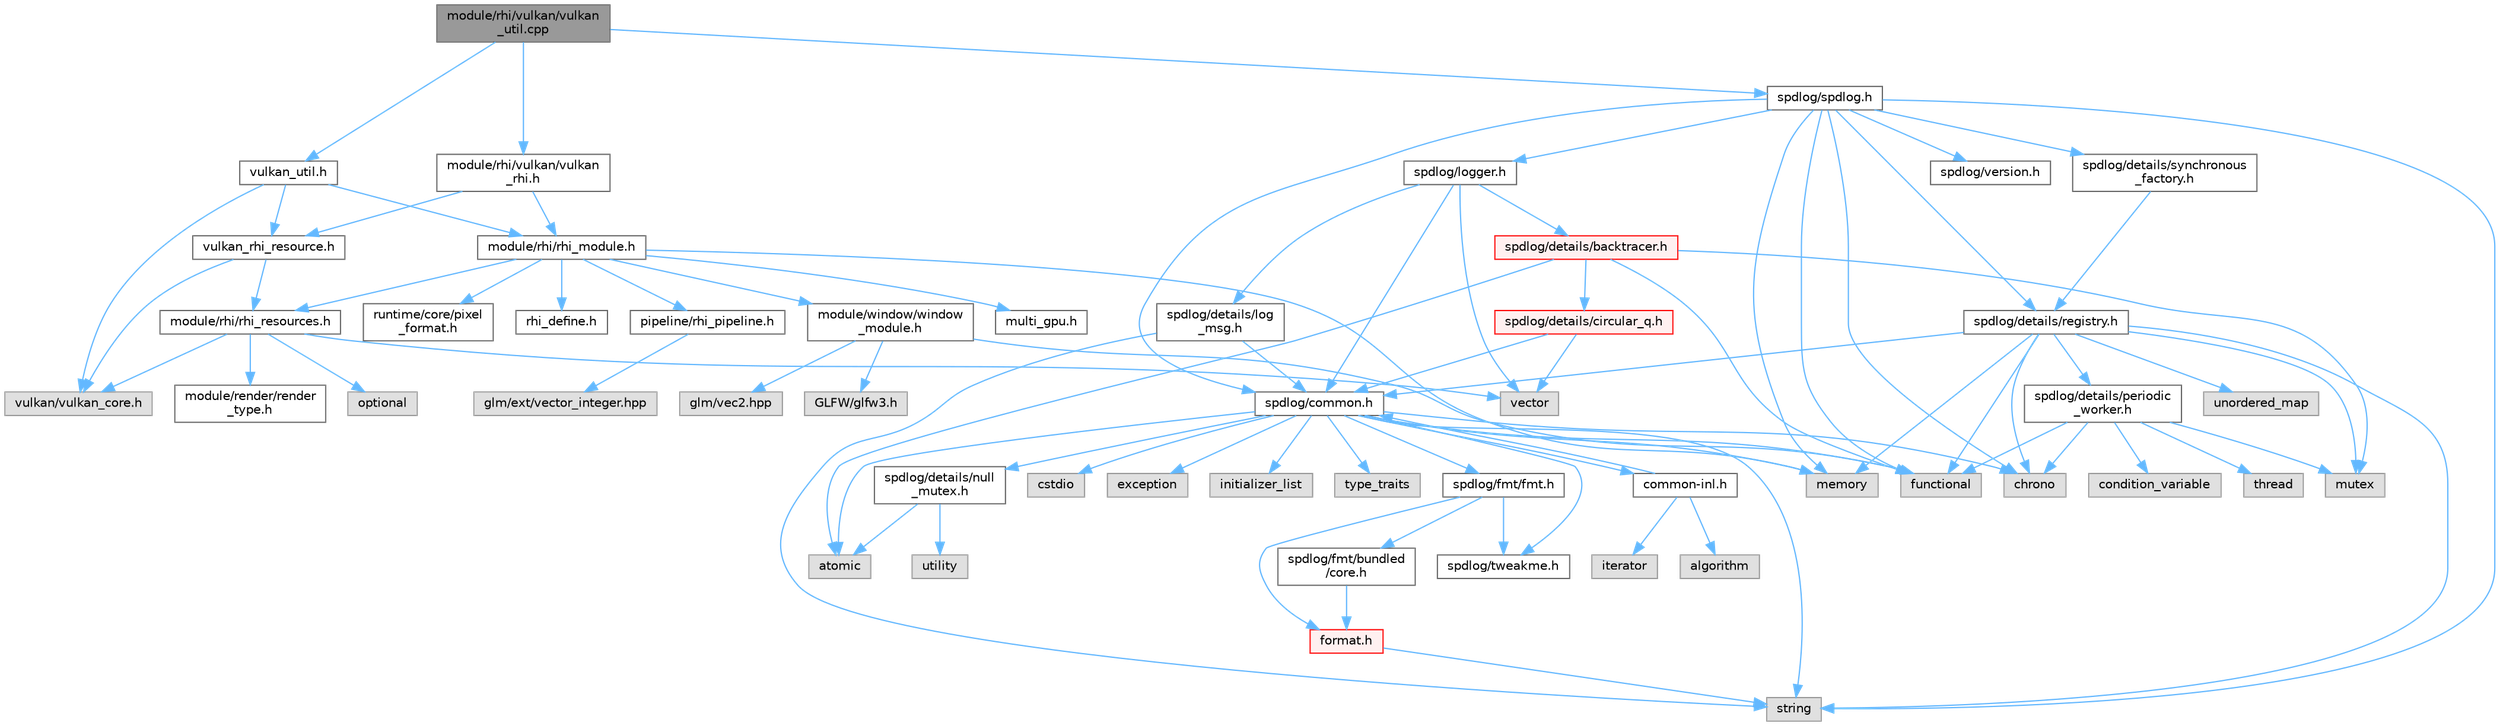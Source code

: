 digraph "module/rhi/vulkan/vulkan_util.cpp"
{
 // LATEX_PDF_SIZE
  bgcolor="transparent";
  edge [fontname=Helvetica,fontsize=10,labelfontname=Helvetica,labelfontsize=10];
  node [fontname=Helvetica,fontsize=10,shape=box,height=0.2,width=0.4];
  Node1 [id="Node000001",label="module/rhi/vulkan/vulkan\l_util.cpp",height=0.2,width=0.4,color="gray40", fillcolor="grey60", style="filled", fontcolor="black",tooltip=" "];
  Node1 -> Node2 [id="edge1_Node000001_Node000002",color="steelblue1",style="solid",tooltip=" "];
  Node2 [id="Node000002",label="vulkan_util.h",height=0.2,width=0.4,color="grey40", fillcolor="white", style="filled",URL="$vulkan__util_8h.html",tooltip=" "];
  Node2 -> Node3 [id="edge2_Node000002_Node000003",color="steelblue1",style="solid",tooltip=" "];
  Node3 [id="Node000003",label="vulkan/vulkan_core.h",height=0.2,width=0.4,color="grey60", fillcolor="#E0E0E0", style="filled",tooltip=" "];
  Node2 -> Node4 [id="edge3_Node000002_Node000004",color="steelblue1",style="solid",tooltip=" "];
  Node4 [id="Node000004",label="vulkan_rhi_resource.h",height=0.2,width=0.4,color="grey40", fillcolor="white", style="filled",URL="$vulkan__rhi__resource_8h.html",tooltip=" "];
  Node4 -> Node3 [id="edge4_Node000004_Node000003",color="steelblue1",style="solid",tooltip=" "];
  Node4 -> Node5 [id="edge5_Node000004_Node000005",color="steelblue1",style="solid",tooltip=" "];
  Node5 [id="Node000005",label="module/rhi/rhi_resources.h",height=0.2,width=0.4,color="grey40", fillcolor="white", style="filled",URL="$rhi__resources_8h.html",tooltip=" "];
  Node5 -> Node6 [id="edge6_Node000005_Node000006",color="steelblue1",style="solid",tooltip=" "];
  Node6 [id="Node000006",label="optional",height=0.2,width=0.4,color="grey60", fillcolor="#E0E0E0", style="filled",tooltip=" "];
  Node5 -> Node3 [id="edge7_Node000005_Node000003",color="steelblue1",style="solid",tooltip=" "];
  Node5 -> Node7 [id="edge8_Node000005_Node000007",color="steelblue1",style="solid",tooltip=" "];
  Node7 [id="Node000007",label="module/render/render\l_type.h",height=0.2,width=0.4,color="grey40", fillcolor="white", style="filled",URL="$render__type_8h.html",tooltip=" "];
  Node5 -> Node8 [id="edge9_Node000005_Node000008",color="steelblue1",style="solid",tooltip=" "];
  Node8 [id="Node000008",label="vector",height=0.2,width=0.4,color="grey60", fillcolor="#E0E0E0", style="filled",tooltip=" "];
  Node2 -> Node9 [id="edge10_Node000002_Node000009",color="steelblue1",style="solid",tooltip=" "];
  Node9 [id="Node000009",label="module/rhi/rhi_module.h",height=0.2,width=0.4,color="grey40", fillcolor="white", style="filled",URL="$rhi__module_8h.html",tooltip=" "];
  Node9 -> Node10 [id="edge11_Node000009_Node000010",color="steelblue1",style="solid",tooltip=" "];
  Node10 [id="Node000010",label="module/window/window\l_module.h",height=0.2,width=0.4,color="grey40", fillcolor="white", style="filled",URL="$window__module_8h.html",tooltip=" "];
  Node10 -> Node11 [id="edge12_Node000010_Node000011",color="steelblue1",style="solid",tooltip=" "];
  Node11 [id="Node000011",label="functional",height=0.2,width=0.4,color="grey60", fillcolor="#E0E0E0", style="filled",tooltip=" "];
  Node10 -> Node12 [id="edge13_Node000010_Node000012",color="steelblue1",style="solid",tooltip=" "];
  Node12 [id="Node000012",label="GLFW/glfw3.h",height=0.2,width=0.4,color="grey60", fillcolor="#E0E0E0", style="filled",tooltip=" "];
  Node10 -> Node13 [id="edge14_Node000010_Node000013",color="steelblue1",style="solid",tooltip=" "];
  Node13 [id="Node000013",label="glm/vec2.hpp",height=0.2,width=0.4,color="grey60", fillcolor="#E0E0E0", style="filled",tooltip=" "];
  Node9 -> Node14 [id="edge15_Node000009_Node000014",color="steelblue1",style="solid",tooltip=" "];
  Node14 [id="Node000014",label="memory",height=0.2,width=0.4,color="grey60", fillcolor="#E0E0E0", style="filled",tooltip=" "];
  Node9 -> Node15 [id="edge16_Node000009_Node000015",color="steelblue1",style="solid",tooltip=" "];
  Node15 [id="Node000015",label="multi_gpu.h",height=0.2,width=0.4,color="grey40", fillcolor="white", style="filled",URL="$multi__gpu_8h.html",tooltip=" "];
  Node9 -> Node16 [id="edge17_Node000009_Node000016",color="steelblue1",style="solid",tooltip=" "];
  Node16 [id="Node000016",label="runtime/core/pixel\l_format.h",height=0.2,width=0.4,color="grey40", fillcolor="white", style="filled",URL="$pixel__format_8h.html",tooltip=" "];
  Node9 -> Node17 [id="edge18_Node000009_Node000017",color="steelblue1",style="solid",tooltip=" "];
  Node17 [id="Node000017",label="rhi_define.h",height=0.2,width=0.4,color="grey40", fillcolor="white", style="filled",URL="$rhi__define_8h.html",tooltip=" "];
  Node9 -> Node5 [id="edge19_Node000009_Node000005",color="steelblue1",style="solid",tooltip=" "];
  Node9 -> Node18 [id="edge20_Node000009_Node000018",color="steelblue1",style="solid",tooltip=" "];
  Node18 [id="Node000018",label="pipeline/rhi_pipeline.h",height=0.2,width=0.4,color="grey40", fillcolor="white", style="filled",URL="$rhi__pipeline_8h.html",tooltip=" "];
  Node18 -> Node19 [id="edge21_Node000018_Node000019",color="steelblue1",style="solid",tooltip=" "];
  Node19 [id="Node000019",label="glm/ext/vector_integer.hpp",height=0.2,width=0.4,color="grey60", fillcolor="#E0E0E0", style="filled",tooltip=" "];
  Node1 -> Node20 [id="edge22_Node000001_Node000020",color="steelblue1",style="solid",tooltip=" "];
  Node20 [id="Node000020",label="module/rhi/vulkan/vulkan\l_rhi.h",height=0.2,width=0.4,color="grey40", fillcolor="white", style="filled",URL="$vulkan__rhi_8h.html",tooltip=" "];
  Node20 -> Node4 [id="edge23_Node000020_Node000004",color="steelblue1",style="solid",tooltip=" "];
  Node20 -> Node9 [id="edge24_Node000020_Node000009",color="steelblue1",style="solid",tooltip=" "];
  Node1 -> Node21 [id="edge25_Node000001_Node000021",color="steelblue1",style="solid",tooltip=" "];
  Node21 [id="Node000021",label="spdlog/spdlog.h",height=0.2,width=0.4,color="grey40", fillcolor="white", style="filled",URL="$spdlog_8h.html",tooltip=" "];
  Node21 -> Node22 [id="edge26_Node000021_Node000022",color="steelblue1",style="solid",tooltip=" "];
  Node22 [id="Node000022",label="spdlog/common.h",height=0.2,width=0.4,color="grey40", fillcolor="white", style="filled",URL="$runtime_2spdlog_2include_2spdlog_2common_8h.html",tooltip=" "];
  Node22 -> Node23 [id="edge27_Node000022_Node000023",color="steelblue1",style="solid",tooltip=" "];
  Node23 [id="Node000023",label="spdlog/details/null\l_mutex.h",height=0.2,width=0.4,color="grey40", fillcolor="white", style="filled",URL="$runtime_2spdlog_2include_2spdlog_2details_2null__mutex_8h.html",tooltip=" "];
  Node23 -> Node24 [id="edge28_Node000023_Node000024",color="steelblue1",style="solid",tooltip=" "];
  Node24 [id="Node000024",label="atomic",height=0.2,width=0.4,color="grey60", fillcolor="#E0E0E0", style="filled",tooltip=" "];
  Node23 -> Node25 [id="edge29_Node000023_Node000025",color="steelblue1",style="solid",tooltip=" "];
  Node25 [id="Node000025",label="utility",height=0.2,width=0.4,color="grey60", fillcolor="#E0E0E0", style="filled",tooltip=" "];
  Node22 -> Node26 [id="edge30_Node000022_Node000026",color="steelblue1",style="solid",tooltip=" "];
  Node26 [id="Node000026",label="spdlog/tweakme.h",height=0.2,width=0.4,color="grey40", fillcolor="white", style="filled",URL="$tweakme_8h.html",tooltip=" "];
  Node22 -> Node24 [id="edge31_Node000022_Node000024",color="steelblue1",style="solid",tooltip=" "];
  Node22 -> Node27 [id="edge32_Node000022_Node000027",color="steelblue1",style="solid",tooltip=" "];
  Node27 [id="Node000027",label="chrono",height=0.2,width=0.4,color="grey60", fillcolor="#E0E0E0", style="filled",tooltip=" "];
  Node22 -> Node28 [id="edge33_Node000022_Node000028",color="steelblue1",style="solid",tooltip=" "];
  Node28 [id="Node000028",label="cstdio",height=0.2,width=0.4,color="grey60", fillcolor="#E0E0E0", style="filled",tooltip=" "];
  Node22 -> Node29 [id="edge34_Node000022_Node000029",color="steelblue1",style="solid",tooltip=" "];
  Node29 [id="Node000029",label="exception",height=0.2,width=0.4,color="grey60", fillcolor="#E0E0E0", style="filled",tooltip=" "];
  Node22 -> Node11 [id="edge35_Node000022_Node000011",color="steelblue1",style="solid",tooltip=" "];
  Node22 -> Node30 [id="edge36_Node000022_Node000030",color="steelblue1",style="solid",tooltip=" "];
  Node30 [id="Node000030",label="initializer_list",height=0.2,width=0.4,color="grey60", fillcolor="#E0E0E0", style="filled",tooltip=" "];
  Node22 -> Node14 [id="edge37_Node000022_Node000014",color="steelblue1",style="solid",tooltip=" "];
  Node22 -> Node31 [id="edge38_Node000022_Node000031",color="steelblue1",style="solid",tooltip=" "];
  Node31 [id="Node000031",label="string",height=0.2,width=0.4,color="grey60", fillcolor="#E0E0E0", style="filled",tooltip=" "];
  Node22 -> Node32 [id="edge39_Node000022_Node000032",color="steelblue1",style="solid",tooltip=" "];
  Node32 [id="Node000032",label="type_traits",height=0.2,width=0.4,color="grey60", fillcolor="#E0E0E0", style="filled",tooltip=" "];
  Node22 -> Node33 [id="edge40_Node000022_Node000033",color="steelblue1",style="solid",tooltip=" "];
  Node33 [id="Node000033",label="spdlog/fmt/fmt.h",height=0.2,width=0.4,color="grey40", fillcolor="white", style="filled",URL="$fmt_8h.html",tooltip=" "];
  Node33 -> Node26 [id="edge41_Node000033_Node000026",color="steelblue1",style="solid",tooltip=" "];
  Node33 -> Node34 [id="edge42_Node000033_Node000034",color="steelblue1",style="solid",tooltip=" "];
  Node34 [id="Node000034",label="spdlog/fmt/bundled\l/core.h",height=0.2,width=0.4,color="grey40", fillcolor="white", style="filled",URL="$core_8h.html",tooltip=" "];
  Node34 -> Node35 [id="edge43_Node000034_Node000035",color="steelblue1",style="solid",tooltip=" "];
  Node35 [id="Node000035",label="format.h",height=0.2,width=0.4,color="red", fillcolor="#FFF0F0", style="filled",URL="$spdlog_2include_2spdlog_2fmt_2bundled_2format_8h.html",tooltip=" "];
  Node35 -> Node31 [id="edge44_Node000035_Node000031",color="steelblue1",style="solid",tooltip=" "];
  Node33 -> Node35 [id="edge45_Node000033_Node000035",color="steelblue1",style="solid",tooltip=" "];
  Node22 -> Node192 [id="edge46_Node000022_Node000192",color="steelblue1",style="solid",tooltip=" "];
  Node192 [id="Node000192",label="common-inl.h",height=0.2,width=0.4,color="grey40", fillcolor="white", style="filled",URL="$common-inl_8h.html",tooltip=" "];
  Node192 -> Node22 [id="edge47_Node000192_Node000022",color="steelblue1",style="solid",tooltip=" "];
  Node192 -> Node188 [id="edge48_Node000192_Node000188",color="steelblue1",style="solid",tooltip=" "];
  Node188 [id="Node000188",label="algorithm",height=0.2,width=0.4,color="grey60", fillcolor="#E0E0E0", style="filled",tooltip=" "];
  Node192 -> Node193 [id="edge49_Node000192_Node000193",color="steelblue1",style="solid",tooltip=" "];
  Node193 [id="Node000193",label="iterator",height=0.2,width=0.4,color="grey60", fillcolor="#E0E0E0", style="filled",tooltip=" "];
  Node21 -> Node194 [id="edge50_Node000021_Node000194",color="steelblue1",style="solid",tooltip=" "];
  Node194 [id="Node000194",label="spdlog/details/registry.h",height=0.2,width=0.4,color="grey40", fillcolor="white", style="filled",URL="$registry_8h.html",tooltip=" "];
  Node194 -> Node22 [id="edge51_Node000194_Node000022",color="steelblue1",style="solid",tooltip=" "];
  Node194 -> Node195 [id="edge52_Node000194_Node000195",color="steelblue1",style="solid",tooltip=" "];
  Node195 [id="Node000195",label="spdlog/details/periodic\l_worker.h",height=0.2,width=0.4,color="grey40", fillcolor="white", style="filled",URL="$periodic__worker_8h.html",tooltip=" "];
  Node195 -> Node27 [id="edge53_Node000195_Node000027",color="steelblue1",style="solid",tooltip=" "];
  Node195 -> Node196 [id="edge54_Node000195_Node000196",color="steelblue1",style="solid",tooltip=" "];
  Node196 [id="Node000196",label="condition_variable",height=0.2,width=0.4,color="grey60", fillcolor="#E0E0E0", style="filled",tooltip=" "];
  Node195 -> Node11 [id="edge55_Node000195_Node000011",color="steelblue1",style="solid",tooltip=" "];
  Node195 -> Node197 [id="edge56_Node000195_Node000197",color="steelblue1",style="solid",tooltip=" "];
  Node197 [id="Node000197",label="mutex",height=0.2,width=0.4,color="grey60", fillcolor="#E0E0E0", style="filled",tooltip=" "];
  Node195 -> Node198 [id="edge57_Node000195_Node000198",color="steelblue1",style="solid",tooltip=" "];
  Node198 [id="Node000198",label="thread",height=0.2,width=0.4,color="grey60", fillcolor="#E0E0E0", style="filled",tooltip=" "];
  Node194 -> Node27 [id="edge58_Node000194_Node000027",color="steelblue1",style="solid",tooltip=" "];
  Node194 -> Node11 [id="edge59_Node000194_Node000011",color="steelblue1",style="solid",tooltip=" "];
  Node194 -> Node14 [id="edge60_Node000194_Node000014",color="steelblue1",style="solid",tooltip=" "];
  Node194 -> Node197 [id="edge61_Node000194_Node000197",color="steelblue1",style="solid",tooltip=" "];
  Node194 -> Node31 [id="edge62_Node000194_Node000031",color="steelblue1",style="solid",tooltip=" "];
  Node194 -> Node199 [id="edge63_Node000194_Node000199",color="steelblue1",style="solid",tooltip=" "];
  Node199 [id="Node000199",label="unordered_map",height=0.2,width=0.4,color="grey60", fillcolor="#E0E0E0", style="filled",tooltip=" "];
  Node21 -> Node200 [id="edge64_Node000021_Node000200",color="steelblue1",style="solid",tooltip=" "];
  Node200 [id="Node000200",label="spdlog/details/synchronous\l_factory.h",height=0.2,width=0.4,color="grey40", fillcolor="white", style="filled",URL="$synchronous__factory_8h.html",tooltip=" "];
  Node200 -> Node194 [id="edge65_Node000200_Node000194",color="steelblue1",style="solid",tooltip=" "];
  Node21 -> Node201 [id="edge66_Node000021_Node000201",color="steelblue1",style="solid",tooltip=" "];
  Node201 [id="Node000201",label="spdlog/logger.h",height=0.2,width=0.4,color="grey40", fillcolor="white", style="filled",URL="$logger_8h.html",tooltip=" "];
  Node201 -> Node22 [id="edge67_Node000201_Node000022",color="steelblue1",style="solid",tooltip=" "];
  Node201 -> Node202 [id="edge68_Node000201_Node000202",color="steelblue1",style="solid",tooltip=" "];
  Node202 [id="Node000202",label="spdlog/details/backtracer.h",height=0.2,width=0.4,color="red", fillcolor="#FFF0F0", style="filled",URL="$backtracer_8h.html",tooltip=" "];
  Node202 -> Node203 [id="edge69_Node000202_Node000203",color="steelblue1",style="solid",tooltip=" "];
  Node203 [id="Node000203",label="spdlog/details/circular_q.h",height=0.2,width=0.4,color="red", fillcolor="#FFF0F0", style="filled",URL="$circular__q_8h.html",tooltip=" "];
  Node203 -> Node8 [id="edge70_Node000203_Node000008",color="steelblue1",style="solid",tooltip=" "];
  Node203 -> Node22 [id="edge71_Node000203_Node000022",color="steelblue1",style="solid",tooltip=" "];
  Node202 -> Node24 [id="edge72_Node000202_Node000024",color="steelblue1",style="solid",tooltip=" "];
  Node202 -> Node11 [id="edge73_Node000202_Node000011",color="steelblue1",style="solid",tooltip=" "];
  Node202 -> Node197 [id="edge74_Node000202_Node000197",color="steelblue1",style="solid",tooltip=" "];
  Node201 -> Node205 [id="edge75_Node000201_Node000205",color="steelblue1",style="solid",tooltip=" "];
  Node205 [id="Node000205",label="spdlog/details/log\l_msg.h",height=0.2,width=0.4,color="grey40", fillcolor="white", style="filled",URL="$log__msg_8h.html",tooltip=" "];
  Node205 -> Node22 [id="edge76_Node000205_Node000022",color="steelblue1",style="solid",tooltip=" "];
  Node205 -> Node31 [id="edge77_Node000205_Node000031",color="steelblue1",style="solid",tooltip=" "];
  Node201 -> Node8 [id="edge78_Node000201_Node000008",color="steelblue1",style="solid",tooltip=" "];
  Node21 -> Node206 [id="edge79_Node000021_Node000206",color="steelblue1",style="solid",tooltip=" "];
  Node206 [id="Node000206",label="spdlog/version.h",height=0.2,width=0.4,color="grey40", fillcolor="white", style="filled",URL="$runtime_2spdlog_2include_2spdlog_2version_8h.html",tooltip=" "];
  Node21 -> Node27 [id="edge80_Node000021_Node000027",color="steelblue1",style="solid",tooltip=" "];
  Node21 -> Node11 [id="edge81_Node000021_Node000011",color="steelblue1",style="solid",tooltip=" "];
  Node21 -> Node14 [id="edge82_Node000021_Node000014",color="steelblue1",style="solid",tooltip=" "];
  Node21 -> Node31 [id="edge83_Node000021_Node000031",color="steelblue1",style="solid",tooltip=" "];
}
